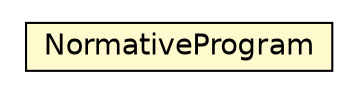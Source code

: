 #!/usr/local/bin/dot
#
# Class diagram 
# Generated by UMLGraph version R5_6_6-1-g9240c4 (http://www.umlgraph.org/)
#

digraph G {
	edge [fontname="Helvetica",fontsize=10,labelfontname="Helvetica",labelfontsize=10];
	node [fontname="Helvetica",fontsize=10,shape=plaintext];
	nodesep=0.25;
	ranksep=0.5;
	// npl.NormativeProgram
	c7621 [label=<<table title="npl.NormativeProgram" border="0" cellborder="1" cellspacing="0" cellpadding="2" port="p" bgcolor="lemonChiffon" href="./NormativeProgram.html">
		<tr><td><table border="0" cellspacing="0" cellpadding="1">
<tr><td align="center" balign="center"> NormativeProgram </td></tr>
		</table></td></tr>
		</table>>, URL="./NormativeProgram.html", fontname="Helvetica", fontcolor="black", fontsize=14.0];
}

